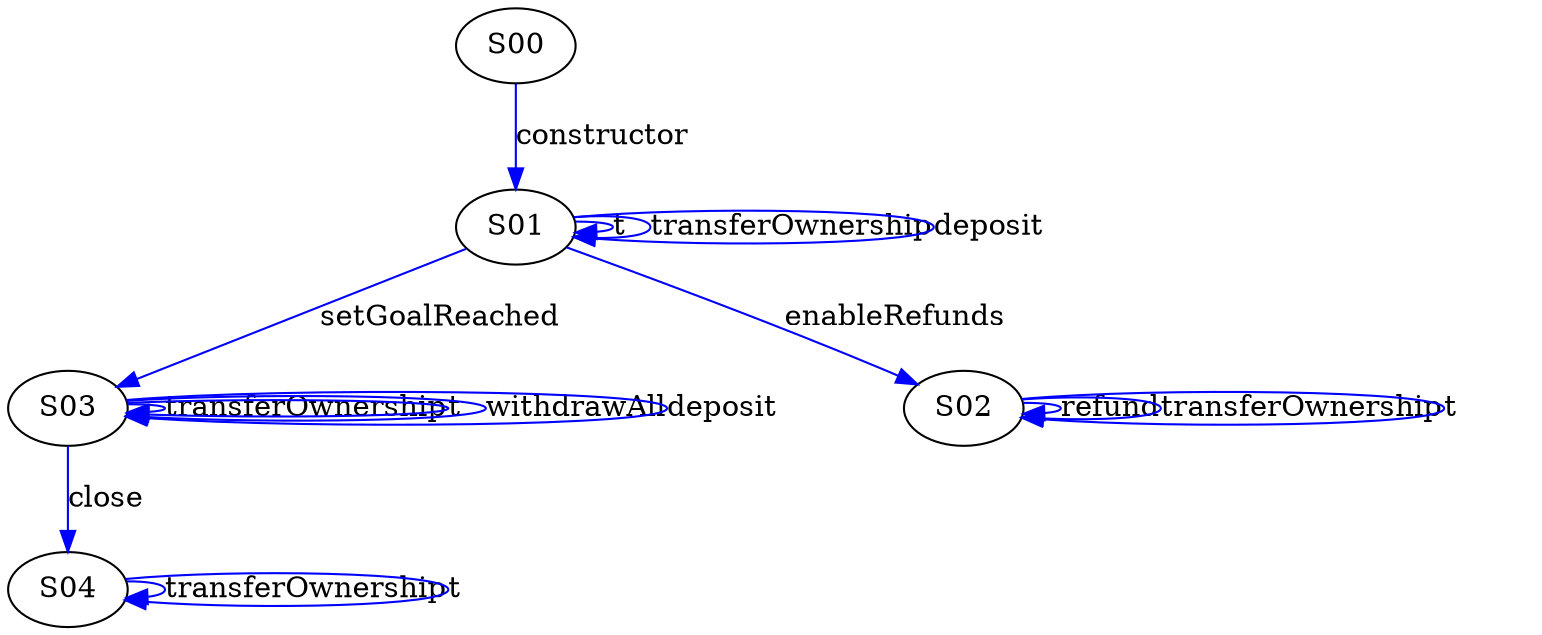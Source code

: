 digraph {

S00->S01 [label="constructor", style="", color="blue"]
S01->S01 [label="t", style="", color="blue"]
S01->S01 [label="transferOwnership", style="", color="blue"]
S01->S03 [label="setGoalReached", style="", color="blue"]
S01->S02 [label="enableRefunds", style="", color="blue"]
S01->S01 [label="deposit", style="", color="blue"]
S03->S03 [label="transferOwnership", style="", color="blue"]
S02->S02 [label="refund", style="", color="blue"]
S03->S04 [label="close", style="", color="blue"]
S03->S03 [label="t", style="", color="blue"]
S02->S02 [label="transferOwnership", style="", color="blue"]
S03->S03 [label="withdrawAll", style="", color="blue"]
S04->S04 [label="transferOwnership", style="", color="blue"]
S03->S03 [label="deposit", style="", color="blue"]
S02->S02 [label="t", style="", color="blue"]
S04->S04 [label="t", style="", color="blue"]
}